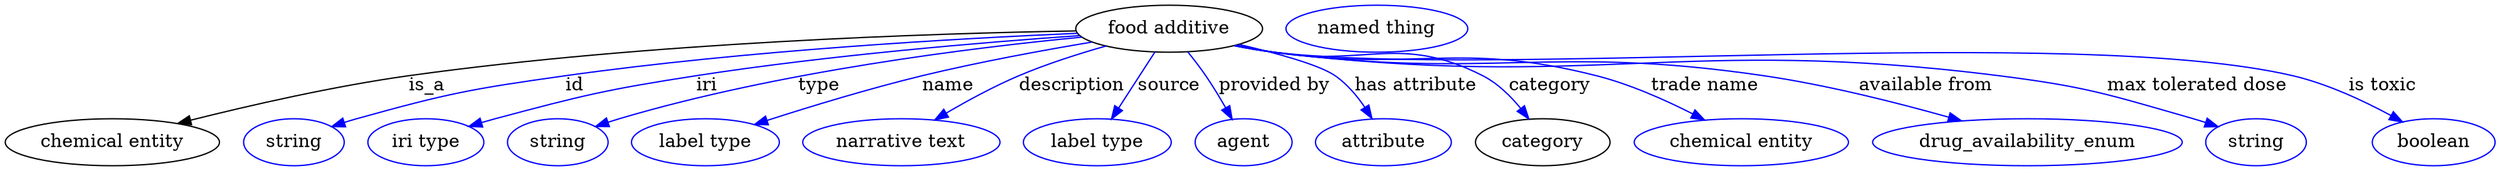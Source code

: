 digraph {
	graph [bb="0,0,1901.7,123"];
	node [label="\N"];
	"food additive"	[height=0.5,
		label="food additive",
		pos="889.89,105",
		width=1.9859];
	"chemical entity"	[height=0.5,
		pos="81.893,18",
		width=2.2748];
	"food additive" -> "chemical entity"	[label=is_a,
		lp="321.89,61.5",
		pos="e,131.75,32.407 818.31,103.32 708.13,101.46 490.6,94.542 307.89,69 250.91,61.034 186.98,46.34 141.69,34.934"];
	id	[color=blue,
		height=0.5,
		label=string,
		pos="219.89,18",
		width=1.0652];
	"food additive" -> id	[color=blue,
		label=id,
		lp="434.89,61.5",
		pos="e,248.88,29.984 819.54,101.47 728.71,97.558 565.9,88.378 427.89,69 355.99,58.904 337.83,55.499 267.89,36 264.78,35.133 261.59,34.168 \
258.39,33.151",
		style=solid];
	iri	[color=blue,
		height=0.5,
		label="iri type",
		pos="320.89,18",
		width=1.2277];
	"food additive" -> iri	[color=blue,
		label=iri,
		lp="535.89,61.5",
		pos="e,354.17,30.005 821.21,99.742 748.17,94.659 629.43,84.804 527.89,69 459.16,58.301 442.14,53.797 374.89,36 371.31,35.052 367.61,34.014 \
363.9,32.933",
		style=solid];
	type	[color=blue,
		height=0.5,
		label=string,
		pos="421.89,18",
		width=1.0652];
	"food additive" -> type	[color=blue,
		label=type,
		lp="621.89,61.5",
		pos="e,450.55,29.968 823.09,98.543 739.06,90.472 590.98,72.229 468.89,36 465.99,35.139 463.01,34.197 460.02,33.212",
		style=solid];
	name	[color=blue,
		height=0.5,
		label="label type",
		pos="534.89,18",
		width=1.5707];
	"food additive" -> name	[color=blue,
		label=name,
		lp="720.89,61.5",
		pos="e,572.48,31.607 830.8,94.767 793.35,88.495 744.03,79.457 700.89,69 660.47,59.2 615.31,45.409 582.31,34.792",
		style=solid];
	description	[color=blue,
		height=0.5,
		label="narrative text",
		pos="684.89,18",
		width=2.0943];
	"food additive" -> description	[color=blue,
		label=description,
		lp="815.39,61.5",
		pos="e,710.54,35.167 841.53,91.742 820.67,85.83 796.22,78.048 774.89,69 755.87,60.93 735.68,49.953 719.25,40.34",
		style=solid];
	source	[color=blue,
		height=0.5,
		label="label type",
		pos="834.89,18",
		width=1.5707];
	"food additive" -> source	[color=blue,
		label=source,
		lp="889.89,61.5",
		pos="e,845.74,35.758 879.03,87.207 871.12,74.983 860.27,58.214 851.3,44.362",
		style=solid];
	"provided by"	[color=blue,
		height=0.5,
		label=agent,
		pos="946.89,18",
		width=1.0291];
	"food additive" -> "provided by"	[color=blue,
		label="provided by",
		lp="970.39,61.5",
		pos="e,938.09,35.59 904.09,87.299 908.68,81.628 913.67,75.165 917.89,69 923.19,61.262 928.48,52.512 933.07,44.519",
		style=solid];
	"has attribute"	[color=blue,
		height=0.5,
		label=attribute,
		pos="1053.9,18",
		width=1.4443];
	"food additive" -> "has attribute"	[color=blue,
		label="has attribute",
		lp="1078.9,61.5",
		pos="e,1045.1,36.182 943.33,92.945 972.33,86.236 1004.7,77.378 1016.9,69 1026,62.769 1033.7,53.565 1039.7,44.747",
		style=solid];
	category	[height=0.5,
		pos="1174.9,18",
		width=1.4263];
	"food additive" -> category	[color=blue,
		label=category,
		lp="1180.4,61.5",
		pos="e,1164.5,35.889 940.97,92.373 950.55,90.412 960.5,88.522 969.89,87 1040.5,75.549 1066.3,101.73 1129.9,69 1141.1,63.217 1150.9,53.38 \
1158.5,43.954",
		style=solid];
	"trade name"	[color=blue,
		height=0.5,
		label="chemical entity",
		pos="1325.9,18",
		width=2.2748];
	"food additive" -> "trade name"	[color=blue,
		label="trade name",
		lp="1297.9,61.5",
		pos="e,1298,35.048 940.49,92.16 950.21,90.195 960.33,88.359 969.89,87 1078.4,71.571 1109.7,96.104 1215.9,69 1241.3,62.523 1268.1,50.468 \
1288.9,39.818",
		style=solid];
	"available from"	[color=blue,
		height=0.5,
		label=drug_availability_enum,
		pos="1543.9,18",
		width=3.2858];
	"food additive" -> "available from"	[color=blue,
		label="available from",
		lp="1467.4,61.5",
		pos="e,1493.6,34.411 940.04,92.054 949.89,90.073 960.18,88.258 969.89,87 1134.5,65.682 1178.7,93.148 1342.9,69 1390.9,61.934 1444.2,48.408 \
1483.9,37.204",
		style=solid];
	"max tolerated dose"	[color=blue,
		height=0.5,
		label=string,
		pos="1718.9,18",
		width=1.0652];
	"food additive" -> "max tolerated dose"	[color=blue,
		label="max tolerated dose",
		lp="1674.9,61.5",
		pos="e,1689.9,29.908 939.59,92.017 949.57,90.014 960.03,88.199 969.89,87 1214,57.327 1278.9,99.893 1522.9,69 1589.8,60.534 1606.1,54.617 \
1670.9,36 1674,35.109 1677.2,34.126 1680.4,33.096",
		style=solid];
	"is toxic"	[color=blue,
		height=0.5,
		label=boolean,
		pos="1854.9,18",
		width=1.2999];
	"food additive" -> "is toxic"	[color=blue,
		label="is toxic",
		lp="1815.9,61.5",
		pos="e,1830.9,33.77 939.59,91.944 949.57,89.946 960.02,88.153 969.89,87 1141.7,66.94 1579.5,108.45 1747.9,69 1774,62.875 1801.4,49.934 \
1822,38.753",
		style=solid];
	"named thing_category"	[color=blue,
		height=0.5,
		label="named thing",
		pos="1048.9,105",
		width=1.9318];
}

